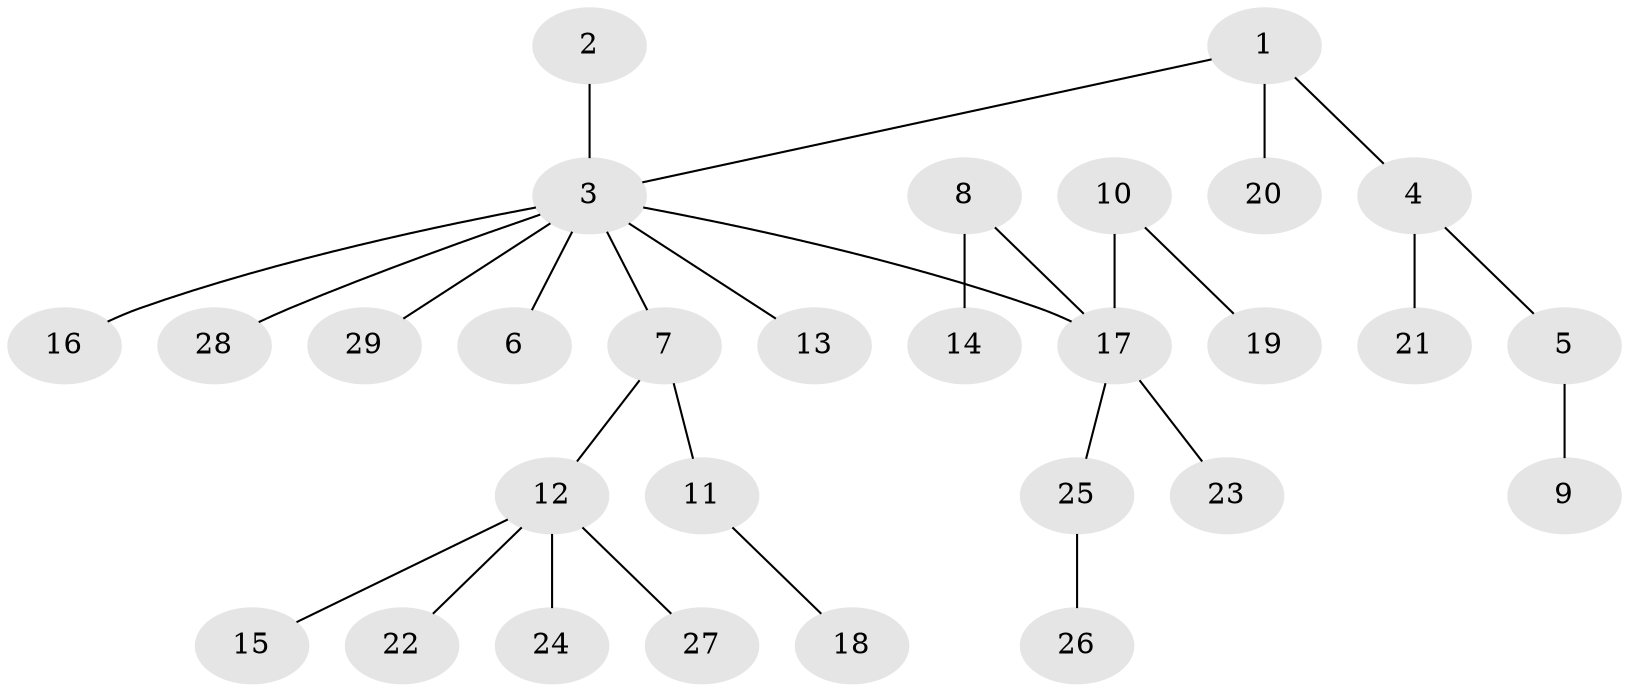 // original degree distribution, {8: 0.017241379310344827, 3: 0.1724137931034483, 1: 0.46551724137931033, 6: 0.017241379310344827, 2: 0.29310344827586204, 4: 0.017241379310344827, 5: 0.017241379310344827}
// Generated by graph-tools (version 1.1) at 2025/50/03/09/25 03:50:26]
// undirected, 29 vertices, 28 edges
graph export_dot {
graph [start="1"]
  node [color=gray90,style=filled];
  1;
  2;
  3;
  4;
  5;
  6;
  7;
  8;
  9;
  10;
  11;
  12;
  13;
  14;
  15;
  16;
  17;
  18;
  19;
  20;
  21;
  22;
  23;
  24;
  25;
  26;
  27;
  28;
  29;
  1 -- 3 [weight=1.0];
  1 -- 4 [weight=1.0];
  1 -- 20 [weight=1.0];
  2 -- 3 [weight=1.0];
  3 -- 6 [weight=1.0];
  3 -- 7 [weight=1.0];
  3 -- 13 [weight=1.0];
  3 -- 16 [weight=1.0];
  3 -- 17 [weight=1.0];
  3 -- 28 [weight=1.0];
  3 -- 29 [weight=1.0];
  4 -- 5 [weight=1.0];
  4 -- 21 [weight=1.0];
  5 -- 9 [weight=1.0];
  7 -- 11 [weight=1.0];
  7 -- 12 [weight=1.0];
  8 -- 14 [weight=1.0];
  8 -- 17 [weight=1.0];
  10 -- 17 [weight=1.0];
  10 -- 19 [weight=1.0];
  11 -- 18 [weight=1.0];
  12 -- 15 [weight=1.0];
  12 -- 22 [weight=1.0];
  12 -- 24 [weight=1.0];
  12 -- 27 [weight=1.0];
  17 -- 23 [weight=1.0];
  17 -- 25 [weight=1.0];
  25 -- 26 [weight=1.0];
}

